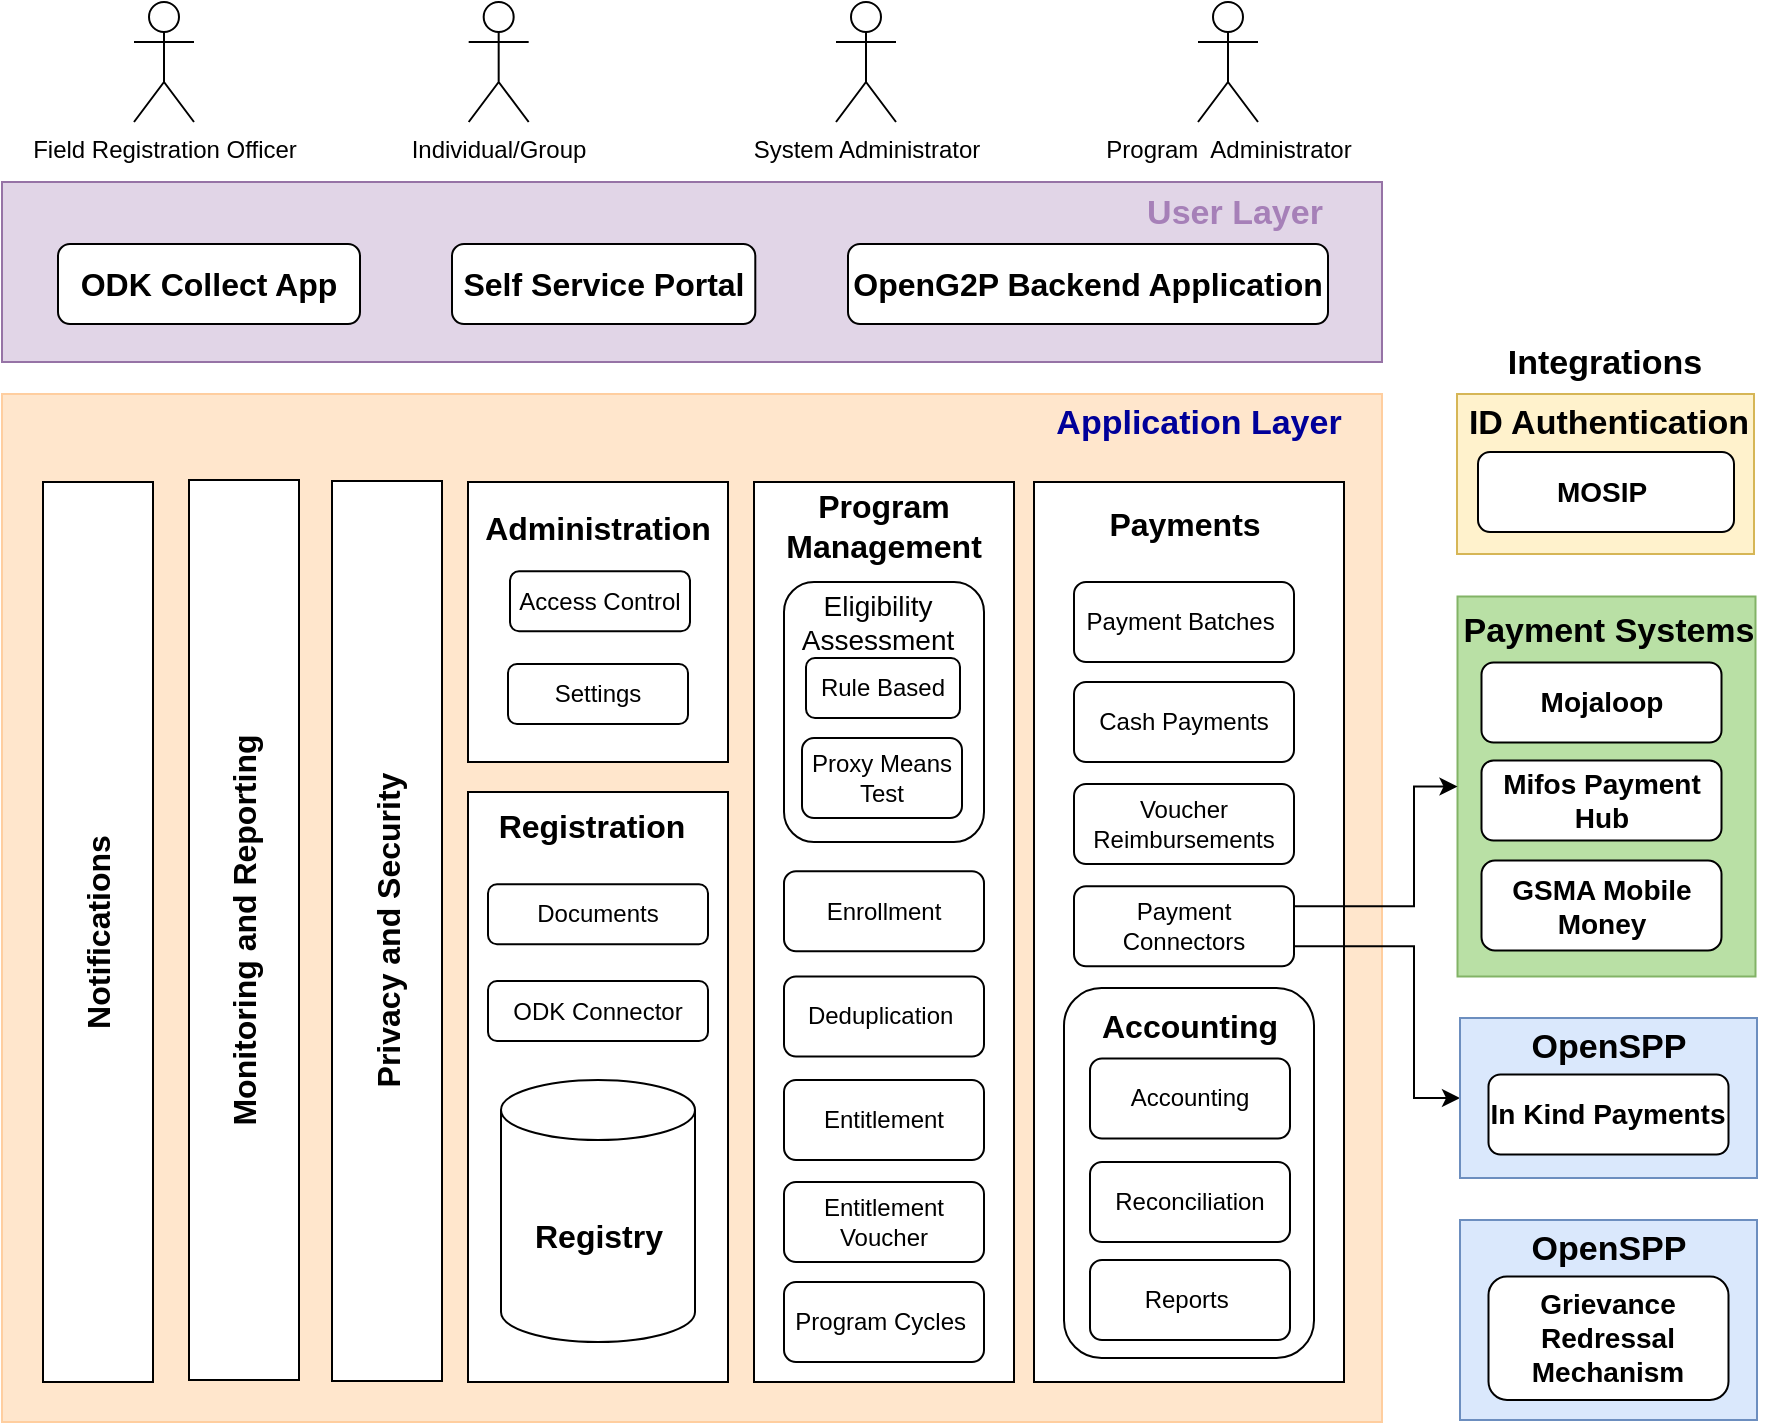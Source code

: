 <mxfile version="21.8.2" type="github">
  <diagram name="Page-1" id="TMEfMzALF7SQPJckPJgQ">
    <mxGraphModel dx="880" dy="446" grid="1" gridSize="10" guides="1" tooltips="1" connect="1" arrows="1" fold="1" page="1" pageScale="1" pageWidth="850" pageHeight="1100" math="0" shadow="0">
      <root>
        <mxCell id="0" />
        <mxCell id="1" parent="0" />
        <mxCell id="mJ7Y3IeRI2I12OfNmQy5-1" value="" style="rounded=0;whiteSpace=wrap;html=1;fillColor=#ffe6cc;strokeColor=#FFCE9F;" parent="1" vertex="1">
          <mxGeometry x="34" y="236" width="690" height="514" as="geometry" />
        </mxCell>
        <mxCell id="mJ7Y3IeRI2I12OfNmQy5-2" value="" style="rounded=0;whiteSpace=wrap;html=1;" parent="1" vertex="1">
          <mxGeometry x="550" y="280" width="155" height="450" as="geometry" />
        </mxCell>
        <mxCell id="_RFfXpPOdRQbX37c8MaD-1" value="" style="rounded=1;whiteSpace=wrap;html=1;" parent="1" vertex="1">
          <mxGeometry x="565" y="533" width="125" height="185" as="geometry" />
        </mxCell>
        <mxCell id="mJ7Y3IeRI2I12OfNmQy5-4" value="" style="rounded=0;whiteSpace=wrap;html=1;fillColor=#B9E0A5;strokeColor=#82b366;" parent="1" vertex="1">
          <mxGeometry x="761.75" y="337.25" width="149" height="190" as="geometry" />
        </mxCell>
        <mxCell id="mJ7Y3IeRI2I12OfNmQy5-5" value="" style="rounded=0;whiteSpace=wrap;html=1;fillColor=#fff2cc;strokeColor=#d6b656;" parent="1" vertex="1">
          <mxGeometry x="761.5" y="236" width="148.5" height="80" as="geometry" />
        </mxCell>
        <mxCell id="mJ7Y3IeRI2I12OfNmQy5-6" value="" style="rounded=0;whiteSpace=wrap;html=1;fillColor=#e1d5e7;strokeColor=#9673a6;" parent="1" vertex="1">
          <mxGeometry x="34" y="130" width="690" height="90" as="geometry" />
        </mxCell>
        <mxCell id="mJ7Y3IeRI2I12OfNmQy5-7" value="" style="rounded=0;whiteSpace=wrap;html=1;" parent="1" vertex="1">
          <mxGeometry x="267" y="280" width="130" height="140" as="geometry" />
        </mxCell>
        <mxCell id="mJ7Y3IeRI2I12OfNmQy5-8" value="" style="rounded=0;whiteSpace=wrap;html=1;" parent="1" vertex="1">
          <mxGeometry x="267" y="435" width="130" height="295" as="geometry" />
        </mxCell>
        <mxCell id="mJ7Y3IeRI2I12OfNmQy5-9" value="" style="rounded=0;whiteSpace=wrap;html=1;" parent="1" vertex="1">
          <mxGeometry x="410" y="280" width="130" height="450" as="geometry" />
        </mxCell>
        <mxCell id="mJ7Y3IeRI2I12OfNmQy5-10" value="&lt;font style=&quot;font-size: 16px;&quot;&gt;&lt;b&gt;ODK Collect App&lt;/b&gt;&lt;/font&gt;" style="rounded=1;whiteSpace=wrap;html=1;" parent="1" vertex="1">
          <mxGeometry x="62" y="161" width="151" height="40" as="geometry" />
        </mxCell>
        <object label="System Administrator" id="mJ7Y3IeRI2I12OfNmQy5-11">
          <mxCell style="shape=umlActor;verticalLabelPosition=bottom;verticalAlign=top;html=1;outlineConnect=0;" parent="1" vertex="1">
            <mxGeometry x="451" y="40" width="30" height="60" as="geometry" />
          </mxCell>
        </object>
        <mxCell id="mJ7Y3IeRI2I12OfNmQy5-12" value="Program&amp;nbsp; Administrator" style="shape=umlActor;verticalLabelPosition=bottom;verticalAlign=top;html=1;outlineConnect=0;" parent="1" vertex="1">
          <mxGeometry x="632" y="40" width="30" height="60" as="geometry" />
        </mxCell>
        <mxCell id="mJ7Y3IeRI2I12OfNmQy5-13" value="Field Registration Officer&lt;br&gt;" style="shape=umlActor;verticalLabelPosition=bottom;verticalAlign=top;html=1;outlineConnect=0;" parent="1" vertex="1">
          <mxGeometry x="100" y="40" width="30" height="60" as="geometry" />
        </mxCell>
        <mxCell id="mJ7Y3IeRI2I12OfNmQy5-14" value="Individual/Group&lt;br&gt;" style="shape=umlActor;verticalLabelPosition=bottom;verticalAlign=top;html=1;outlineConnect=0;" parent="1" vertex="1">
          <mxGeometry x="267.34" y="40" width="30" height="60" as="geometry" />
        </mxCell>
        <mxCell id="mJ7Y3IeRI2I12OfNmQy5-15" value="&lt;font style=&quot;font-size: 16px;&quot;&gt;&lt;b&gt;Registry&lt;/b&gt;&lt;/font&gt;" style="shape=cylinder3;whiteSpace=wrap;html=1;boundedLbl=1;backgroundOutline=1;size=15;" parent="1" vertex="1">
          <mxGeometry x="283.5" y="579" width="97" height="131" as="geometry" />
        </mxCell>
        <mxCell id="mJ7Y3IeRI2I12OfNmQy5-17" value="Privacy and Security&lt;br style=&quot;font-size: 16px;&quot;&gt;" style="rounded=0;whiteSpace=wrap;html=1;rotation=-90;fontSize=16;fontStyle=1" parent="1" vertex="1">
          <mxGeometry x="1.5" y="477" width="450" height="55" as="geometry" />
        </mxCell>
        <mxCell id="mJ7Y3IeRI2I12OfNmQy5-18" value="Monitoring and Reporting" style="rounded=0;whiteSpace=wrap;html=1;rotation=-90;fontSize=16;fontStyle=1" parent="1" vertex="1">
          <mxGeometry x="-70" y="476.5" width="450" height="55" as="geometry" />
        </mxCell>
        <mxCell id="mJ7Y3IeRI2I12OfNmQy5-19" value="&lt;font style=&quot;font-size: 16px;&quot;&gt;&lt;b&gt;Self Service Portal&lt;/b&gt;&lt;/font&gt;" style="rounded=1;whiteSpace=wrap;html=1;" parent="1" vertex="1">
          <mxGeometry x="259" y="161" width="151.65" height="40" as="geometry" />
        </mxCell>
        <mxCell id="mJ7Y3IeRI2I12OfNmQy5-20" value="&lt;font style=&quot;font-size: 16px;&quot;&gt;&lt;b&gt;OpenG2P Backend Application&lt;/b&gt;&lt;/font&gt;" style="rounded=1;whiteSpace=wrap;html=1;" parent="1" vertex="1">
          <mxGeometry x="457" y="161" width="240" height="40" as="geometry" />
        </mxCell>
        <mxCell id="mJ7Y3IeRI2I12OfNmQy5-21" value="Deduplication&amp;nbsp;" style="rounded=1;whiteSpace=wrap;html=1;" parent="1" vertex="1">
          <mxGeometry x="425" y="527.25" width="100" height="40" as="geometry" />
        </mxCell>
        <mxCell id="mJ7Y3IeRI2I12OfNmQy5-22" value="Program Cycles&amp;nbsp;" style="rounded=1;whiteSpace=wrap;html=1;" parent="1" vertex="1">
          <mxGeometry x="425" y="680" width="100" height="40" as="geometry" />
        </mxCell>
        <mxCell id="mJ7Y3IeRI2I12OfNmQy5-23" value="Entitlement" style="rounded=1;whiteSpace=wrap;html=1;" parent="1" vertex="1">
          <mxGeometry x="425" y="579" width="100" height="40" as="geometry" />
        </mxCell>
        <mxCell id="mJ7Y3IeRI2I12OfNmQy5-24" value="Entitlement Voucher" style="rounded=1;whiteSpace=wrap;html=1;" parent="1" vertex="1">
          <mxGeometry x="425" y="630" width="100" height="40" as="geometry" />
        </mxCell>
        <mxCell id="mJ7Y3IeRI2I12OfNmQy5-25" value="Access Control" style="rounded=1;whiteSpace=wrap;html=1;" parent="1" vertex="1">
          <mxGeometry x="288" y="324.65" width="90" height="30" as="geometry" />
        </mxCell>
        <mxCell id="mJ7Y3IeRI2I12OfNmQy5-27" value="Payment Batches&amp;nbsp;" style="rounded=1;whiteSpace=wrap;html=1;" parent="1" vertex="1">
          <mxGeometry x="570" y="330" width="110" height="40" as="geometry" />
        </mxCell>
        <mxCell id="mJ7Y3IeRI2I12OfNmQy5-28" value="Accounting" style="rounded=1;whiteSpace=wrap;html=1;" parent="1" vertex="1">
          <mxGeometry x="578" y="568.25" width="100" height="40" as="geometry" />
        </mxCell>
        <mxCell id="mJ7Y3IeRI2I12OfNmQy5-29" value="Reconciliation" style="rounded=1;whiteSpace=wrap;html=1;" parent="1" vertex="1">
          <mxGeometry x="578" y="620" width="100" height="40" as="geometry" />
        </mxCell>
        <mxCell id="mJ7Y3IeRI2I12OfNmQy5-30" value="Reports&amp;nbsp;" style="rounded=1;whiteSpace=wrap;html=1;" parent="1" vertex="1">
          <mxGeometry x="578" y="669" width="100" height="40" as="geometry" />
        </mxCell>
        <mxCell id="mJ7Y3IeRI2I12OfNmQy5-31" value="&lt;b&gt;&lt;font style=&quot;font-size: 14px;&quot;&gt;Mojaloop&lt;/font&gt;&lt;/b&gt;" style="rounded=1;whiteSpace=wrap;html=1;" parent="1" vertex="1">
          <mxGeometry x="773.75" y="370.25" width="120" height="40" as="geometry" />
        </mxCell>
        <mxCell id="mJ7Y3IeRI2I12OfNmQy5-32" value="Settings" style="rounded=1;whiteSpace=wrap;html=1;" parent="1" vertex="1">
          <mxGeometry x="287" y="371" width="90" height="30" as="geometry" />
        </mxCell>
        <mxCell id="mJ7Y3IeRI2I12OfNmQy5-33" value="" style="rounded=1;whiteSpace=wrap;html=1;align=center;labelPosition=center;verticalLabelPosition=top;verticalAlign=bottom;" parent="1" vertex="1">
          <mxGeometry x="425" y="330" width="100" height="130" as="geometry" />
        </mxCell>
        <mxCell id="mJ7Y3IeRI2I12OfNmQy5-34" value="ODK Connector" style="rounded=1;whiteSpace=wrap;html=1;" parent="1" vertex="1">
          <mxGeometry x="277" y="529.5" width="110" height="30" as="geometry" />
        </mxCell>
        <mxCell id="mJ7Y3IeRI2I12OfNmQy5-35" value="&lt;b&gt;&lt;font style=&quot;font-size: 14px;&quot;&gt;MOSIP&amp;nbsp;&lt;/font&gt;&lt;/b&gt;" style="rounded=1;whiteSpace=wrap;html=1;" parent="1" vertex="1">
          <mxGeometry x="772" y="265" width="128" height="40" as="geometry" />
        </mxCell>
        <mxCell id="mJ7Y3IeRI2I12OfNmQy5-36" value="&lt;b&gt;&lt;font style=&quot;font-size: 14px;&quot;&gt;Mifos Payment Hub&lt;/font&gt;&lt;/b&gt;" style="rounded=1;whiteSpace=wrap;html=1;" parent="1" vertex="1">
          <mxGeometry x="773.75" y="419.25" width="120" height="40" as="geometry" />
        </mxCell>
        <mxCell id="mJ7Y3IeRI2I12OfNmQy5-37" value="&lt;b&gt;&lt;font style=&quot;font-size: 14px;&quot;&gt;GSMA Mobile Money&lt;/font&gt;&lt;/b&gt;" style="rounded=1;whiteSpace=wrap;html=1;" parent="1" vertex="1">
          <mxGeometry x="773.75" y="469.25" width="120" height="45" as="geometry" />
        </mxCell>
        <mxCell id="mJ7Y3IeRI2I12OfNmQy5-38" value="&lt;b&gt;&lt;font style=&quot;font-size: 17px;&quot;&gt;User Layer&lt;/font&gt;&lt;/b&gt;" style="text;html=1;align=center;verticalAlign=middle;whiteSpace=wrap;rounded=0;fontColor=#A680B8;" parent="1" vertex="1">
          <mxGeometry x="604" y="131" width="93" height="30" as="geometry" />
        </mxCell>
        <mxCell id="mJ7Y3IeRI2I12OfNmQy5-39" value="Registration" style="text;html=1;strokeColor=none;fillColor=none;align=center;verticalAlign=middle;whiteSpace=wrap;rounded=0;fontStyle=1;fontSize=16;" parent="1" vertex="1">
          <mxGeometry x="299" y="437" width="60" height="30" as="geometry" />
        </mxCell>
        <mxCell id="mJ7Y3IeRI2I12OfNmQy5-40" value="Program Management" style="text;html=1;strokeColor=none;fillColor=none;align=center;verticalAlign=middle;whiteSpace=wrap;rounded=0;fontSize=16;fontStyle=1" parent="1" vertex="1">
          <mxGeometry x="445" y="287.17" width="60" height="30" as="geometry" />
        </mxCell>
        <mxCell id="mJ7Y3IeRI2I12OfNmQy5-41" value="Enrollment" style="rounded=1;whiteSpace=wrap;html=1;" parent="1" vertex="1">
          <mxGeometry x="425" y="474.65" width="100" height="40" as="geometry" />
        </mxCell>
        <mxCell id="mJ7Y3IeRI2I12OfNmQy5-42" value="Payments" style="text;html=1;strokeColor=none;fillColor=none;align=center;verticalAlign=middle;whiteSpace=wrap;rounded=0;fontSize=16;fontStyle=1" parent="1" vertex="1">
          <mxGeometry x="575.5" y="286" width="99" height="30" as="geometry" />
        </mxCell>
        <mxCell id="mJ7Y3IeRI2I12OfNmQy5-43" value="&lt;b&gt;&lt;font color=&quot;#000099&quot; style=&quot;font-size: 17px;&quot;&gt;Application Layer&lt;/font&gt;&lt;/b&gt;" style="text;html=1;align=center;verticalAlign=middle;whiteSpace=wrap;rounded=0;fontColor=#66FFB3;" parent="1" vertex="1">
          <mxGeometry x="560" y="236" width="145" height="30" as="geometry" />
        </mxCell>
        <mxCell id="mJ7Y3IeRI2I12OfNmQy5-44" value="Administration" style="text;html=1;strokeColor=none;fillColor=none;align=center;verticalAlign=middle;whiteSpace=wrap;rounded=0;fontSize=16;fontStyle=1" parent="1" vertex="1">
          <mxGeometry x="302" y="288.0" width="60" height="30" as="geometry" />
        </mxCell>
        <mxCell id="mJ7Y3IeRI2I12OfNmQy5-45" value="&lt;b&gt;&lt;font color=&quot;#000000&quot; style=&quot;font-size: 17px;&quot;&gt;ID Authentication&lt;/font&gt;&lt;/b&gt;" style="text;html=1;align=center;verticalAlign=middle;whiteSpace=wrap;rounded=0;fontColor=#66FFB3;" parent="1" vertex="1">
          <mxGeometry x="766" y="240" width="142.5" height="21.17" as="geometry" />
        </mxCell>
        <mxCell id="mJ7Y3IeRI2I12OfNmQy5-46" value="&lt;b&gt;&lt;font color=&quot;#000000&quot; style=&quot;font-size: 17px;&quot;&gt;Payment Systems&lt;/font&gt;&lt;/b&gt;" style="text;html=1;align=center;verticalAlign=middle;whiteSpace=wrap;rounded=0;fontColor=#66FFB3;" parent="1" vertex="1">
          <mxGeometry x="756.75" y="340.07" width="161" height="30" as="geometry" />
        </mxCell>
        <mxCell id="mJ7Y3IeRI2I12OfNmQy5-47" value="&lt;b&gt;&lt;font color=&quot;#000000&quot; style=&quot;font-size: 17px;&quot;&gt;Integrations&lt;/font&gt;&lt;/b&gt;" style="text;html=1;align=center;verticalAlign=middle;whiteSpace=wrap;rounded=0;fontColor=#66FFB3;" parent="1" vertex="1">
          <mxGeometry x="755" y="206.0" width="161" height="30" as="geometry" />
        </mxCell>
        <mxCell id="mJ7Y3IeRI2I12OfNmQy5-52" value="Proxy Means Test" style="rounded=1;whiteSpace=wrap;html=1;" parent="1" vertex="1">
          <mxGeometry x="434" y="408" width="80" height="40" as="geometry" />
        </mxCell>
        <mxCell id="mJ7Y3IeRI2I12OfNmQy5-53" value="Cash Payments" style="rounded=1;whiteSpace=wrap;html=1;" parent="1" vertex="1">
          <mxGeometry x="570" y="380" width="110" height="40" as="geometry" />
        </mxCell>
        <mxCell id="mJ7Y3IeRI2I12OfNmQy5-54" value="Voucher Reimbursements" style="rounded=1;whiteSpace=wrap;html=1;" parent="1" vertex="1">
          <mxGeometry x="570" y="431" width="110" height="40" as="geometry" />
        </mxCell>
        <mxCell id="mJ7Y3IeRI2I12OfNmQy5-56" value="Rule Based" style="rounded=1;whiteSpace=wrap;html=1;" parent="1" vertex="1">
          <mxGeometry x="436" y="368" width="77" height="30" as="geometry" />
        </mxCell>
        <mxCell id="mJ7Y3IeRI2I12OfNmQy5-57" value="&lt;font style=&quot;font-size: 14px;&quot;&gt;Eligibility Assessment&lt;/font&gt;" style="text;html=1;strokeColor=none;fillColor=none;align=center;verticalAlign=middle;whiteSpace=wrap;rounded=0;" parent="1" vertex="1">
          <mxGeometry x="442" y="335" width="60" height="30" as="geometry" />
        </mxCell>
        <mxCell id="mJ7Y3IeRI2I12OfNmQy5-60" value="Documents" style="rounded=1;whiteSpace=wrap;html=1;" parent="1" vertex="1">
          <mxGeometry x="277" y="481.11" width="110" height="30" as="geometry" />
        </mxCell>
        <mxCell id="mJ7Y3IeRI2I12OfNmQy5-62" value="Notifications" style="rounded=0;whiteSpace=wrap;html=1;rotation=-90;fontSize=16;fontStyle=1" parent="1" vertex="1">
          <mxGeometry x="-143" y="477.5" width="450" height="55" as="geometry" />
        </mxCell>
        <mxCell id="_RFfXpPOdRQbX37c8MaD-2" value="Accounting" style="text;html=1;strokeColor=none;fillColor=none;align=center;verticalAlign=middle;whiteSpace=wrap;rounded=0;fontSize=16;fontStyle=1" parent="1" vertex="1">
          <mxGeometry x="582.5" y="536.5" width="90" height="30" as="geometry" />
        </mxCell>
        <mxCell id="vM2hf41Gxcd_7GvRuFyu-10" style="edgeStyle=orthogonalEdgeStyle;rounded=0;orthogonalLoop=1;jettySize=auto;html=1;exitX=1;exitY=0.25;exitDx=0;exitDy=0;entryX=0;entryY=0.5;entryDx=0;entryDy=0;" edge="1" parent="1" source="_RFfXpPOdRQbX37c8MaD-3" target="mJ7Y3IeRI2I12OfNmQy5-4">
          <mxGeometry relative="1" as="geometry">
            <Array as="points">
              <mxPoint x="740" y="492" />
              <mxPoint x="740" y="432" />
            </Array>
          </mxGeometry>
        </mxCell>
        <mxCell id="vM2hf41Gxcd_7GvRuFyu-11" style="edgeStyle=orthogonalEdgeStyle;rounded=0;orthogonalLoop=1;jettySize=auto;html=1;exitX=1;exitY=0.75;exitDx=0;exitDy=0;entryX=0;entryY=0.5;entryDx=0;entryDy=0;" edge="1" parent="1" source="_RFfXpPOdRQbX37c8MaD-3" target="vM2hf41Gxcd_7GvRuFyu-1">
          <mxGeometry relative="1" as="geometry">
            <Array as="points">
              <mxPoint x="740" y="512" />
              <mxPoint x="740" y="588" />
            </Array>
          </mxGeometry>
        </mxCell>
        <mxCell id="_RFfXpPOdRQbX37c8MaD-3" value="Payment Connectors" style="rounded=1;whiteSpace=wrap;html=1;" parent="1" vertex="1">
          <mxGeometry x="570" y="482.11" width="110" height="40" as="geometry" />
        </mxCell>
        <mxCell id="vM2hf41Gxcd_7GvRuFyu-1" value="" style="rounded=0;whiteSpace=wrap;html=1;fillColor=#dae8fc;strokeColor=#6c8ebf;" vertex="1" parent="1">
          <mxGeometry x="763" y="548" width="148.5" height="80" as="geometry" />
        </mxCell>
        <mxCell id="vM2hf41Gxcd_7GvRuFyu-3" value="&lt;b&gt;&lt;font style=&quot;font-size: 14px;&quot;&gt;In Kind Payments&lt;/font&gt;&lt;/b&gt;" style="rounded=1;whiteSpace=wrap;html=1;" vertex="1" parent="1">
          <mxGeometry x="777.25" y="576.25" width="120" height="40" as="geometry" />
        </mxCell>
        <mxCell id="vM2hf41Gxcd_7GvRuFyu-4" value="&lt;b&gt;&lt;font color=&quot;#000000&quot; style=&quot;font-size: 17px;&quot;&gt;OpenSPP&lt;/font&gt;&lt;/b&gt;" style="text;html=1;align=center;verticalAlign=middle;whiteSpace=wrap;rounded=0;fontColor=#66FFB3;" vertex="1" parent="1">
          <mxGeometry x="756.75" y="548" width="161" height="30" as="geometry" />
        </mxCell>
        <mxCell id="vM2hf41Gxcd_7GvRuFyu-6" value="" style="rounded=0;whiteSpace=wrap;html=1;fillColor=#dae8fc;strokeColor=#6c8ebf;" vertex="1" parent="1">
          <mxGeometry x="763" y="649" width="148.5" height="100" as="geometry" />
        </mxCell>
        <mxCell id="vM2hf41Gxcd_7GvRuFyu-7" value="&lt;b&gt;&lt;font style=&quot;font-size: 14px;&quot;&gt;Grievance Redressal Mechanism&lt;/font&gt;&lt;/b&gt;" style="rounded=1;whiteSpace=wrap;html=1;" vertex="1" parent="1">
          <mxGeometry x="777.25" y="677.25" width="120" height="61.75" as="geometry" />
        </mxCell>
        <mxCell id="vM2hf41Gxcd_7GvRuFyu-8" value="&lt;b&gt;&lt;font color=&quot;#000000&quot; style=&quot;font-size: 17px;&quot;&gt;OpenSPP&lt;/font&gt;&lt;/b&gt;" style="text;html=1;align=center;verticalAlign=middle;whiteSpace=wrap;rounded=0;fontColor=#66FFB3;" vertex="1" parent="1">
          <mxGeometry x="756.75" y="649" width="161" height="30" as="geometry" />
        </mxCell>
      </root>
    </mxGraphModel>
  </diagram>
</mxfile>
